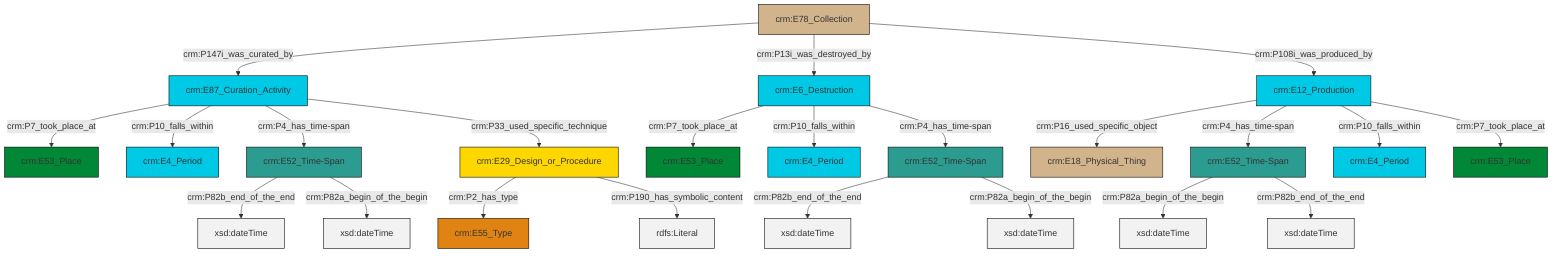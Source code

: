 graph TD
classDef Literal fill:#f2f2f2,stroke:#000000;
classDef CRM_Entity fill:#FFFFFF,stroke:#000000;
classDef Temporal_Entity fill:#00C9E6, stroke:#000000;
classDef Type fill:#E18312, stroke:#000000;
classDef Time-Span fill:#2C9C91, stroke:#000000;
classDef Appellation fill:#FFEB7F, stroke:#000000;
classDef Place fill:#008836, stroke:#000000;
classDef Persistent_Item fill:#B266B2, stroke:#000000;
classDef Conceptual_Object fill:#FFD700, stroke:#000000;
classDef Physical_Thing fill:#D2B48C, stroke:#000000;
classDef Actor fill:#f58aad, stroke:#000000;
classDef PC_Classes fill:#4ce600, stroke:#000000;
classDef Multi fill:#cccccc,stroke:#000000;

0["crm:E87_Curation_Activity"]:::Temporal_Entity -->|crm:P7_took_place_at| 1["crm:E53_Place"]:::Place
3["crm:E52_Time-Span"]:::Time-Span -->|crm:P82a_begin_of_the_begin| 4[xsd:dateTime]:::Literal
5["crm:E78_Collection"]:::Physical_Thing -->|crm:P147i_was_curated_by| 0["crm:E87_Curation_Activity"]:::Temporal_Entity
6["crm:E6_Destruction"]:::Temporal_Entity -->|crm:P7_took_place_at| 7["crm:E53_Place"]:::Place
11["crm:E52_Time-Span"]:::Time-Span -->|crm:P82b_end_of_the_end| 12[xsd:dateTime]:::Literal
5["crm:E78_Collection"]:::Physical_Thing -->|crm:P13i_was_destroyed_by| 6["crm:E6_Destruction"]:::Temporal_Entity
13["crm:E52_Time-Span"]:::Time-Span -->|crm:P82b_end_of_the_end| 14[xsd:dateTime]:::Literal
18["crm:E12_Production"]:::Temporal_Entity -->|crm:P16_used_specific_object| 9["crm:E18_Physical_Thing"]:::Physical_Thing
13["crm:E52_Time-Span"]:::Time-Span -->|crm:P82a_begin_of_the_begin| 19[xsd:dateTime]:::Literal
18["crm:E12_Production"]:::Temporal_Entity -->|crm:P4_has_time-span| 3["crm:E52_Time-Span"]:::Time-Span
21["crm:E29_Design_or_Procedure"]:::Conceptual_Object -->|crm:P2_has_type| 22["crm:E55_Type"]:::Type
0["crm:E87_Curation_Activity"]:::Temporal_Entity -->|crm:P10_falls_within| 16["crm:E4_Period"]:::Temporal_Entity
0["crm:E87_Curation_Activity"]:::Temporal_Entity -->|crm:P4_has_time-span| 13["crm:E52_Time-Span"]:::Time-Span
18["crm:E12_Production"]:::Temporal_Entity -->|crm:P10_falls_within| 26["crm:E4_Period"]:::Temporal_Entity
5["crm:E78_Collection"]:::Physical_Thing -->|crm:P108i_was_produced_by| 18["crm:E12_Production"]:::Temporal_Entity
21["crm:E29_Design_or_Procedure"]:::Conceptual_Object -->|crm:P190_has_symbolic_content| 28[rdfs:Literal]:::Literal
6["crm:E6_Destruction"]:::Temporal_Entity -->|crm:P10_falls_within| 30["crm:E4_Period"]:::Temporal_Entity
6["crm:E6_Destruction"]:::Temporal_Entity -->|crm:P4_has_time-span| 11["crm:E52_Time-Span"]:::Time-Span
18["crm:E12_Production"]:::Temporal_Entity -->|crm:P7_took_place_at| 33["crm:E53_Place"]:::Place
0["crm:E87_Curation_Activity"]:::Temporal_Entity -->|crm:P33_used_specific_technique| 21["crm:E29_Design_or_Procedure"]:::Conceptual_Object
3["crm:E52_Time-Span"]:::Time-Span -->|crm:P82b_end_of_the_end| 34[xsd:dateTime]:::Literal
11["crm:E52_Time-Span"]:::Time-Span -->|crm:P82a_begin_of_the_begin| 38[xsd:dateTime]:::Literal